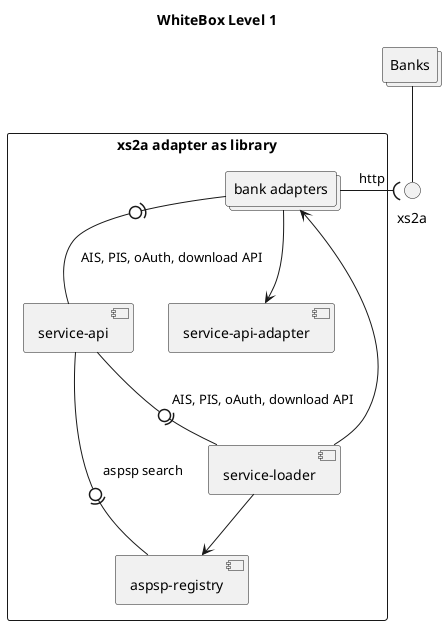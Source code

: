 @startuml

title WhiteBox Level 1

collections banks as "Banks"

interface "xs2a" as bhttp

rectangle xa as "xs2a adapter as library" {
	component ar as "aspsp-registry"
	component sa as "service-api"
	component saa as "service-api-adapter"
	component sl as "service-loader"

	collections ba as "bank adapters"
}

	sl --> ar
	sl --> ba
	sa -0)- sl: AIS, PIS, oAuth, download API
	ba --> saa
	ba -(0- sa: AIS, PIS, oAuth, download API
	ar -(0-sa: aspsp search

	ba -( bhttp: http
	banks --() bhttp

@enduml
